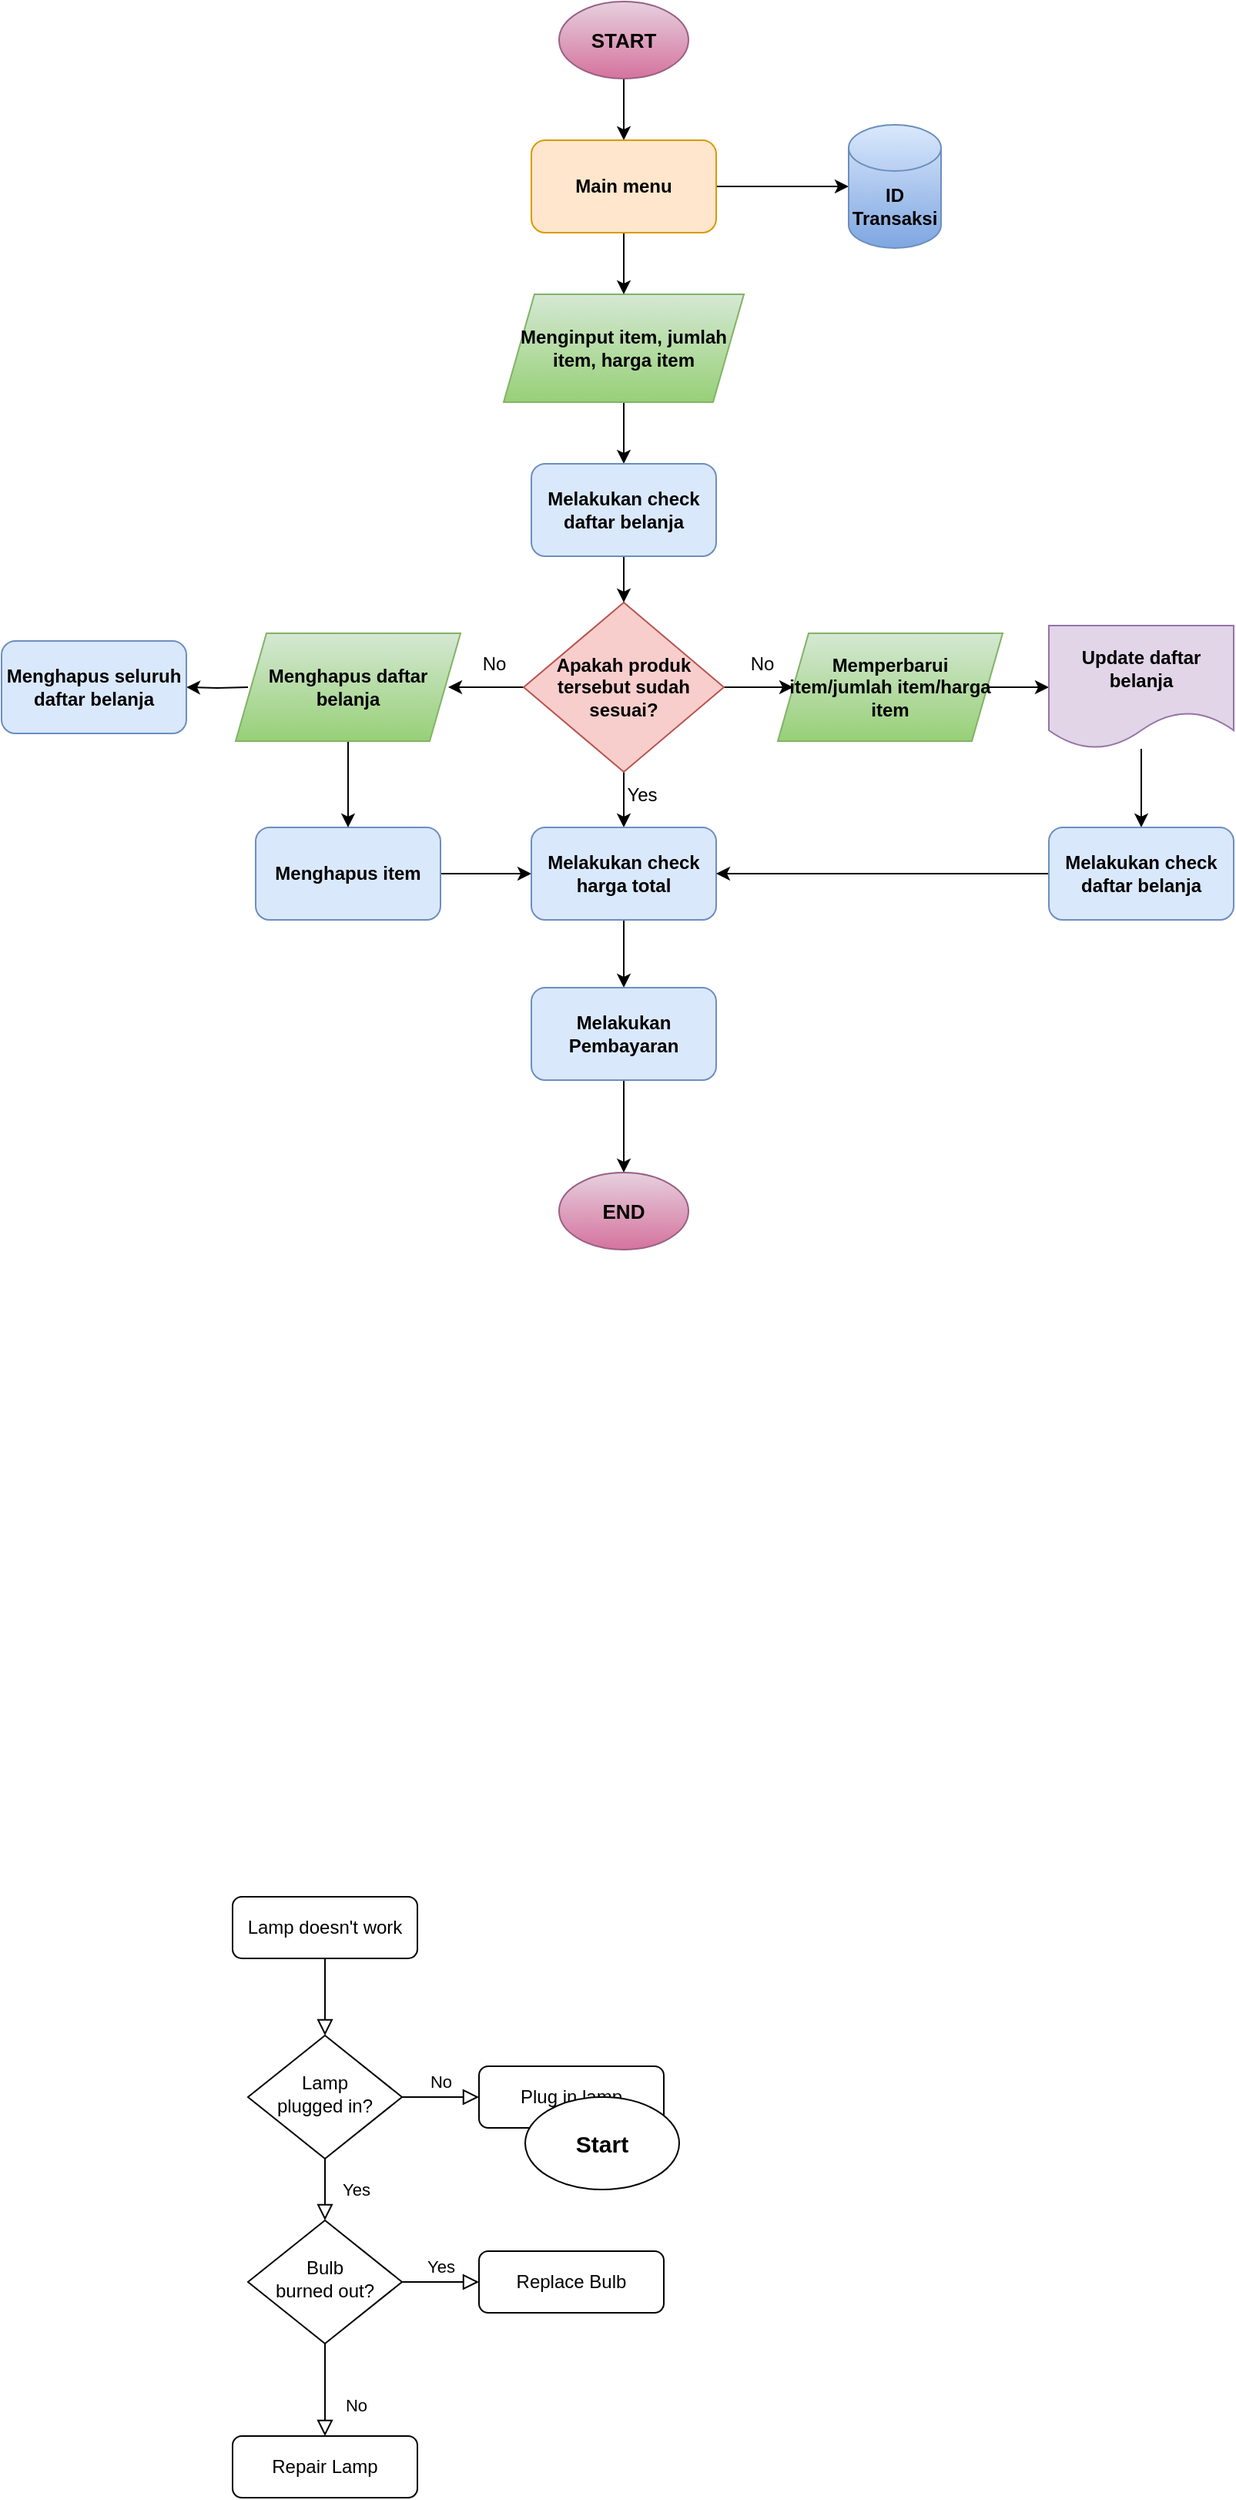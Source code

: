 <mxfile version="21.2.1" type="github">
  <diagram id="C5RBs43oDa-KdzZeNtuy" name="Page-1">
    <mxGraphModel dx="1120" dy="1645" grid="1" gridSize="10" guides="1" tooltips="1" connect="1" arrows="1" fold="1" page="1" pageScale="1" pageWidth="827" pageHeight="1169" math="0" shadow="0">
      <root>
        <mxCell id="WIyWlLk6GJQsqaUBKTNV-0" />
        <mxCell id="WIyWlLk6GJQsqaUBKTNV-1" parent="WIyWlLk6GJQsqaUBKTNV-0" />
        <mxCell id="WIyWlLk6GJQsqaUBKTNV-2" value="" style="rounded=0;html=1;jettySize=auto;orthogonalLoop=1;fontSize=11;endArrow=block;endFill=0;endSize=8;strokeWidth=1;shadow=0;labelBackgroundColor=none;edgeStyle=orthogonalEdgeStyle;" parent="WIyWlLk6GJQsqaUBKTNV-1" source="WIyWlLk6GJQsqaUBKTNV-3" target="WIyWlLk6GJQsqaUBKTNV-6" edge="1">
          <mxGeometry relative="1" as="geometry" />
        </mxCell>
        <mxCell id="WIyWlLk6GJQsqaUBKTNV-3" value="Lamp doesn&#39;t work" style="rounded=1;whiteSpace=wrap;html=1;fontSize=12;glass=0;strokeWidth=1;shadow=0;" parent="WIyWlLk6GJQsqaUBKTNV-1" vertex="1">
          <mxGeometry x="160" y="80" width="120" height="40" as="geometry" />
        </mxCell>
        <mxCell id="WIyWlLk6GJQsqaUBKTNV-4" value="Yes" style="rounded=0;html=1;jettySize=auto;orthogonalLoop=1;fontSize=11;endArrow=block;endFill=0;endSize=8;strokeWidth=1;shadow=0;labelBackgroundColor=none;edgeStyle=orthogonalEdgeStyle;" parent="WIyWlLk6GJQsqaUBKTNV-1" source="WIyWlLk6GJQsqaUBKTNV-6" target="WIyWlLk6GJQsqaUBKTNV-10" edge="1">
          <mxGeometry y="20" relative="1" as="geometry">
            <mxPoint as="offset" />
          </mxGeometry>
        </mxCell>
        <mxCell id="WIyWlLk6GJQsqaUBKTNV-5" value="No" style="edgeStyle=orthogonalEdgeStyle;rounded=0;html=1;jettySize=auto;orthogonalLoop=1;fontSize=11;endArrow=block;endFill=0;endSize=8;strokeWidth=1;shadow=0;labelBackgroundColor=none;" parent="WIyWlLk6GJQsqaUBKTNV-1" source="WIyWlLk6GJQsqaUBKTNV-6" target="WIyWlLk6GJQsqaUBKTNV-7" edge="1">
          <mxGeometry y="10" relative="1" as="geometry">
            <mxPoint as="offset" />
          </mxGeometry>
        </mxCell>
        <mxCell id="WIyWlLk6GJQsqaUBKTNV-6" value="Lamp&lt;br&gt;plugged in?" style="rhombus;whiteSpace=wrap;html=1;shadow=0;fontFamily=Helvetica;fontSize=12;align=center;strokeWidth=1;spacing=6;spacingTop=-4;" parent="WIyWlLk6GJQsqaUBKTNV-1" vertex="1">
          <mxGeometry x="170" y="170" width="100" height="80" as="geometry" />
        </mxCell>
        <mxCell id="WIyWlLk6GJQsqaUBKTNV-7" value="Plug in lamp" style="rounded=1;whiteSpace=wrap;html=1;fontSize=12;glass=0;strokeWidth=1;shadow=0;" parent="WIyWlLk6GJQsqaUBKTNV-1" vertex="1">
          <mxGeometry x="320" y="190" width="120" height="40" as="geometry" />
        </mxCell>
        <mxCell id="WIyWlLk6GJQsqaUBKTNV-8" value="No" style="rounded=0;html=1;jettySize=auto;orthogonalLoop=1;fontSize=11;endArrow=block;endFill=0;endSize=8;strokeWidth=1;shadow=0;labelBackgroundColor=none;edgeStyle=orthogonalEdgeStyle;" parent="WIyWlLk6GJQsqaUBKTNV-1" source="WIyWlLk6GJQsqaUBKTNV-10" target="WIyWlLk6GJQsqaUBKTNV-11" edge="1">
          <mxGeometry x="0.333" y="20" relative="1" as="geometry">
            <mxPoint as="offset" />
          </mxGeometry>
        </mxCell>
        <mxCell id="WIyWlLk6GJQsqaUBKTNV-9" value="Yes" style="edgeStyle=orthogonalEdgeStyle;rounded=0;html=1;jettySize=auto;orthogonalLoop=1;fontSize=11;endArrow=block;endFill=0;endSize=8;strokeWidth=1;shadow=0;labelBackgroundColor=none;" parent="WIyWlLk6GJQsqaUBKTNV-1" source="WIyWlLk6GJQsqaUBKTNV-10" target="WIyWlLk6GJQsqaUBKTNV-12" edge="1">
          <mxGeometry y="10" relative="1" as="geometry">
            <mxPoint as="offset" />
          </mxGeometry>
        </mxCell>
        <mxCell id="WIyWlLk6GJQsqaUBKTNV-10" value="Bulb&lt;br&gt;burned out?" style="rhombus;whiteSpace=wrap;html=1;shadow=0;fontFamily=Helvetica;fontSize=12;align=center;strokeWidth=1;spacing=6;spacingTop=-4;" parent="WIyWlLk6GJQsqaUBKTNV-1" vertex="1">
          <mxGeometry x="170" y="290" width="100" height="80" as="geometry" />
        </mxCell>
        <mxCell id="WIyWlLk6GJQsqaUBKTNV-11" value="Repair Lamp" style="rounded=1;whiteSpace=wrap;html=1;fontSize=12;glass=0;strokeWidth=1;shadow=0;" parent="WIyWlLk6GJQsqaUBKTNV-1" vertex="1">
          <mxGeometry x="160" y="430" width="120" height="40" as="geometry" />
        </mxCell>
        <mxCell id="WIyWlLk6GJQsqaUBKTNV-12" value="Replace Bulb" style="rounded=1;whiteSpace=wrap;html=1;fontSize=12;glass=0;strokeWidth=1;shadow=0;" parent="WIyWlLk6GJQsqaUBKTNV-1" vertex="1">
          <mxGeometry x="320" y="310" width="120" height="40" as="geometry" />
        </mxCell>
        <mxCell id="am3S3aHEDR8n3VXrEkU1-0" value="&lt;b&gt;&lt;font style=&quot;font-size: 15px;&quot;&gt;Start&lt;/font&gt;&lt;/b&gt;" style="ellipse;whiteSpace=wrap;html=1;" vertex="1" parent="WIyWlLk6GJQsqaUBKTNV-1">
          <mxGeometry x="350" y="210" width="100" height="60" as="geometry" />
        </mxCell>
        <mxCell id="am3S3aHEDR8n3VXrEkU1-23" value="" style="edgeStyle=orthogonalEdgeStyle;rounded=0;orthogonalLoop=1;jettySize=auto;html=1;" edge="1" parent="WIyWlLk6GJQsqaUBKTNV-1" source="am3S3aHEDR8n3VXrEkU1-1" target="am3S3aHEDR8n3VXrEkU1-3">
          <mxGeometry relative="1" as="geometry" />
        </mxCell>
        <mxCell id="am3S3aHEDR8n3VXrEkU1-1" value="&lt;b&gt;&lt;font style=&quot;font-size: 13px;&quot;&gt;START&lt;/font&gt;&lt;/b&gt;" style="ellipse;whiteSpace=wrap;html=1;fillColor=#e6d0de;strokeColor=#996185;gradientColor=#d5739d;" vertex="1" parent="WIyWlLk6GJQsqaUBKTNV-1">
          <mxGeometry x="372" y="-1150" width="84" height="50" as="geometry" />
        </mxCell>
        <mxCell id="am3S3aHEDR8n3VXrEkU1-27" value="" style="edgeStyle=orthogonalEdgeStyle;rounded=0;orthogonalLoop=1;jettySize=auto;html=1;" edge="1" parent="WIyWlLk6GJQsqaUBKTNV-1" source="am3S3aHEDR8n3VXrEkU1-2" target="am3S3aHEDR8n3VXrEkU1-17">
          <mxGeometry relative="1" as="geometry" />
        </mxCell>
        <mxCell id="am3S3aHEDR8n3VXrEkU1-2" value="&lt;b&gt;Menginput item, jumlah item, harga item&lt;/b&gt;" style="shape=parallelogram;perimeter=parallelogramPerimeter;whiteSpace=wrap;html=1;fixedSize=1;fillColor=#d5e8d4;strokeColor=#82b366;gradientColor=#97d077;" vertex="1" parent="WIyWlLk6GJQsqaUBKTNV-1">
          <mxGeometry x="336" y="-960" width="156" height="70" as="geometry" />
        </mxCell>
        <mxCell id="am3S3aHEDR8n3VXrEkU1-24" value="" style="edgeStyle=orthogonalEdgeStyle;rounded=0;orthogonalLoop=1;jettySize=auto;html=1;" edge="1" parent="WIyWlLk6GJQsqaUBKTNV-1" source="am3S3aHEDR8n3VXrEkU1-3" target="am3S3aHEDR8n3VXrEkU1-5">
          <mxGeometry relative="1" as="geometry" />
        </mxCell>
        <mxCell id="am3S3aHEDR8n3VXrEkU1-25" value="" style="edgeStyle=orthogonalEdgeStyle;rounded=0;orthogonalLoop=1;jettySize=auto;html=1;" edge="1" parent="WIyWlLk6GJQsqaUBKTNV-1" source="am3S3aHEDR8n3VXrEkU1-3" target="am3S3aHEDR8n3VXrEkU1-2">
          <mxGeometry relative="1" as="geometry" />
        </mxCell>
        <mxCell id="am3S3aHEDR8n3VXrEkU1-3" value="&lt;b&gt;Main menu&lt;/b&gt;" style="rounded=1;whiteSpace=wrap;html=1;fillColor=#ffe6cc;strokeColor=#d79b00;" vertex="1" parent="WIyWlLk6GJQsqaUBKTNV-1">
          <mxGeometry x="354" y="-1060" width="120" height="60" as="geometry" />
        </mxCell>
        <mxCell id="am3S3aHEDR8n3VXrEkU1-29" value="" style="edgeStyle=orthogonalEdgeStyle;rounded=0;orthogonalLoop=1;jettySize=auto;html=1;" edge="1" parent="WIyWlLk6GJQsqaUBKTNV-1" source="am3S3aHEDR8n3VXrEkU1-4" target="am3S3aHEDR8n3VXrEkU1-18">
          <mxGeometry relative="1" as="geometry" />
        </mxCell>
        <mxCell id="am3S3aHEDR8n3VXrEkU1-32" value="" style="edgeStyle=orthogonalEdgeStyle;rounded=0;orthogonalLoop=1;jettySize=auto;html=1;" edge="1" parent="WIyWlLk6GJQsqaUBKTNV-1" source="am3S3aHEDR8n3VXrEkU1-4">
          <mxGeometry relative="1" as="geometry">
            <mxPoint x="300" y="-705" as="targetPoint" />
          </mxGeometry>
        </mxCell>
        <mxCell id="am3S3aHEDR8n3VXrEkU1-35" value="" style="edgeStyle=orthogonalEdgeStyle;rounded=0;orthogonalLoop=1;jettySize=auto;html=1;" edge="1" parent="WIyWlLk6GJQsqaUBKTNV-1" source="am3S3aHEDR8n3VXrEkU1-4" target="am3S3aHEDR8n3VXrEkU1-7">
          <mxGeometry relative="1" as="geometry" />
        </mxCell>
        <mxCell id="am3S3aHEDR8n3VXrEkU1-4" value="&lt;b&gt;Apakah produk tersebut sudah sesuai?&lt;/b&gt;" style="rhombus;whiteSpace=wrap;html=1;fillColor=#f8cecc;strokeColor=#b85450;" vertex="1" parent="WIyWlLk6GJQsqaUBKTNV-1">
          <mxGeometry x="349" y="-760" width="130" height="110" as="geometry" />
        </mxCell>
        <mxCell id="am3S3aHEDR8n3VXrEkU1-5" value="&lt;b&gt;ID Transaksi&lt;/b&gt;" style="shape=cylinder3;whiteSpace=wrap;html=1;boundedLbl=1;backgroundOutline=1;size=15;fillColor=#dae8fc;strokeColor=#6c8ebf;gradientColor=#7ea6e0;" vertex="1" parent="WIyWlLk6GJQsqaUBKTNV-1">
          <mxGeometry x="560" y="-1070" width="60" height="80" as="geometry" />
        </mxCell>
        <mxCell id="am3S3aHEDR8n3VXrEkU1-36" value="" style="edgeStyle=orthogonalEdgeStyle;rounded=0;orthogonalLoop=1;jettySize=auto;html=1;" edge="1" parent="WIyWlLk6GJQsqaUBKTNV-1" source="am3S3aHEDR8n3VXrEkU1-7" target="am3S3aHEDR8n3VXrEkU1-16">
          <mxGeometry relative="1" as="geometry" />
        </mxCell>
        <mxCell id="am3S3aHEDR8n3VXrEkU1-7" value="&lt;b&gt;Memperbarui item/jumlah item/harga item&lt;/b&gt;" style="shape=parallelogram;perimeter=parallelogramPerimeter;whiteSpace=wrap;html=1;fixedSize=1;fillColor=#d5e8d4;gradientColor=#97d077;strokeColor=#82b366;" vertex="1" parent="WIyWlLk6GJQsqaUBKTNV-1">
          <mxGeometry x="514" y="-740" width="146" height="70" as="geometry" />
        </mxCell>
        <mxCell id="am3S3aHEDR8n3VXrEkU1-33" value="" style="edgeStyle=orthogonalEdgeStyle;rounded=0;orthogonalLoop=1;jettySize=auto;html=1;" edge="1" parent="WIyWlLk6GJQsqaUBKTNV-1" target="am3S3aHEDR8n3VXrEkU1-13">
          <mxGeometry relative="1" as="geometry">
            <mxPoint x="170" y="-705" as="sourcePoint" />
          </mxGeometry>
        </mxCell>
        <mxCell id="am3S3aHEDR8n3VXrEkU1-13" value="&lt;b&gt;Menghapus seluruh daftar belanja&lt;/b&gt;" style="rounded=1;whiteSpace=wrap;html=1;fillColor=#dae8fc;strokeColor=#6c8ebf;" vertex="1" parent="WIyWlLk6GJQsqaUBKTNV-1">
          <mxGeometry x="10" y="-735" width="120" height="60" as="geometry" />
        </mxCell>
        <mxCell id="am3S3aHEDR8n3VXrEkU1-42" value="" style="edgeStyle=orthogonalEdgeStyle;rounded=0;orthogonalLoop=1;jettySize=auto;html=1;" edge="1" parent="WIyWlLk6GJQsqaUBKTNV-1" source="am3S3aHEDR8n3VXrEkU1-15" target="am3S3aHEDR8n3VXrEkU1-18">
          <mxGeometry relative="1" as="geometry" />
        </mxCell>
        <mxCell id="am3S3aHEDR8n3VXrEkU1-15" value="&lt;b&gt;Menghapus item&lt;/b&gt;" style="rounded=1;whiteSpace=wrap;html=1;fillColor=#dae8fc;strokeColor=#6c8ebf;" vertex="1" parent="WIyWlLk6GJQsqaUBKTNV-1">
          <mxGeometry x="175" y="-614" width="120" height="60" as="geometry" />
        </mxCell>
        <mxCell id="am3S3aHEDR8n3VXrEkU1-37" value="" style="edgeStyle=orthogonalEdgeStyle;rounded=0;orthogonalLoop=1;jettySize=auto;html=1;" edge="1" parent="WIyWlLk6GJQsqaUBKTNV-1" source="am3S3aHEDR8n3VXrEkU1-16" target="am3S3aHEDR8n3VXrEkU1-21">
          <mxGeometry relative="1" as="geometry" />
        </mxCell>
        <mxCell id="am3S3aHEDR8n3VXrEkU1-16" value="&lt;b&gt;Update daftar belanja&lt;/b&gt;" style="shape=document;whiteSpace=wrap;html=1;boundedLbl=1;fillColor=#e1d5e7;strokeColor=#9673a6;" vertex="1" parent="WIyWlLk6GJQsqaUBKTNV-1">
          <mxGeometry x="690" y="-745" width="120" height="80" as="geometry" />
        </mxCell>
        <mxCell id="am3S3aHEDR8n3VXrEkU1-28" value="" style="edgeStyle=orthogonalEdgeStyle;rounded=0;orthogonalLoop=1;jettySize=auto;html=1;" edge="1" parent="WIyWlLk6GJQsqaUBKTNV-1" source="am3S3aHEDR8n3VXrEkU1-17" target="am3S3aHEDR8n3VXrEkU1-4">
          <mxGeometry relative="1" as="geometry" />
        </mxCell>
        <mxCell id="am3S3aHEDR8n3VXrEkU1-17" value="&lt;b&gt;Melakukan check daftar belanja&lt;/b&gt;" style="rounded=1;whiteSpace=wrap;html=1;fillColor=#dae8fc;strokeColor=#6c8ebf;" vertex="1" parent="WIyWlLk6GJQsqaUBKTNV-1">
          <mxGeometry x="354" y="-850" width="120" height="60" as="geometry" />
        </mxCell>
        <mxCell id="am3S3aHEDR8n3VXrEkU1-30" value="" style="edgeStyle=orthogonalEdgeStyle;rounded=0;orthogonalLoop=1;jettySize=auto;html=1;" edge="1" parent="WIyWlLk6GJQsqaUBKTNV-1" source="am3S3aHEDR8n3VXrEkU1-18" target="am3S3aHEDR8n3VXrEkU1-19">
          <mxGeometry relative="1" as="geometry" />
        </mxCell>
        <mxCell id="am3S3aHEDR8n3VXrEkU1-18" value="&lt;b&gt;Melakukan check harga total&lt;/b&gt;" style="rounded=1;whiteSpace=wrap;html=1;fillColor=#dae8fc;strokeColor=#6c8ebf;" vertex="1" parent="WIyWlLk6GJQsqaUBKTNV-1">
          <mxGeometry x="354" y="-614" width="120" height="60" as="geometry" />
        </mxCell>
        <mxCell id="am3S3aHEDR8n3VXrEkU1-31" value="" style="edgeStyle=orthogonalEdgeStyle;rounded=0;orthogonalLoop=1;jettySize=auto;html=1;" edge="1" parent="WIyWlLk6GJQsqaUBKTNV-1" source="am3S3aHEDR8n3VXrEkU1-19" target="am3S3aHEDR8n3VXrEkU1-20">
          <mxGeometry relative="1" as="geometry" />
        </mxCell>
        <mxCell id="am3S3aHEDR8n3VXrEkU1-19" value="&lt;b&gt;Melakukan Pembayaran&lt;/b&gt;" style="rounded=1;whiteSpace=wrap;html=1;fillColor=#dae8fc;strokeColor=#6c8ebf;" vertex="1" parent="WIyWlLk6GJQsqaUBKTNV-1">
          <mxGeometry x="354" y="-510" width="120" height="60" as="geometry" />
        </mxCell>
        <mxCell id="am3S3aHEDR8n3VXrEkU1-20" value="&lt;b&gt;&lt;font style=&quot;font-size: 13px;&quot;&gt;END&lt;/font&gt;&lt;/b&gt;" style="ellipse;whiteSpace=wrap;html=1;fillColor=#e6d0de;strokeColor=#996185;gradientColor=#d5739d;" vertex="1" parent="WIyWlLk6GJQsqaUBKTNV-1">
          <mxGeometry x="372" y="-390" width="84" height="50" as="geometry" />
        </mxCell>
        <mxCell id="am3S3aHEDR8n3VXrEkU1-41" style="edgeStyle=orthogonalEdgeStyle;rounded=0;orthogonalLoop=1;jettySize=auto;html=1;" edge="1" parent="WIyWlLk6GJQsqaUBKTNV-1" source="am3S3aHEDR8n3VXrEkU1-21" target="am3S3aHEDR8n3VXrEkU1-18">
          <mxGeometry relative="1" as="geometry" />
        </mxCell>
        <mxCell id="am3S3aHEDR8n3VXrEkU1-21" value="&lt;b&gt;Melakukan check daftar belanja&lt;/b&gt;" style="rounded=1;whiteSpace=wrap;html=1;fillColor=#dae8fc;strokeColor=#6c8ebf;" vertex="1" parent="WIyWlLk6GJQsqaUBKTNV-1">
          <mxGeometry x="690" y="-614" width="120" height="60" as="geometry" />
        </mxCell>
        <mxCell id="am3S3aHEDR8n3VXrEkU1-43" value="No" style="text;html=1;strokeColor=none;fillColor=none;align=center;verticalAlign=middle;whiteSpace=wrap;rounded=0;" vertex="1" parent="WIyWlLk6GJQsqaUBKTNV-1">
          <mxGeometry x="300" y="-735" width="60" height="30" as="geometry" />
        </mxCell>
        <mxCell id="am3S3aHEDR8n3VXrEkU1-44" value="No" style="text;html=1;strokeColor=none;fillColor=none;align=center;verticalAlign=middle;whiteSpace=wrap;rounded=0;" vertex="1" parent="WIyWlLk6GJQsqaUBKTNV-1">
          <mxGeometry x="474" y="-735" width="60" height="30" as="geometry" />
        </mxCell>
        <mxCell id="am3S3aHEDR8n3VXrEkU1-45" value="Yes" style="text;html=1;strokeColor=none;fillColor=none;align=center;verticalAlign=middle;whiteSpace=wrap;rounded=0;" vertex="1" parent="WIyWlLk6GJQsqaUBKTNV-1">
          <mxGeometry x="396" y="-650" width="60" height="30" as="geometry" />
        </mxCell>
        <mxCell id="am3S3aHEDR8n3VXrEkU1-48" value="" style="edgeStyle=orthogonalEdgeStyle;rounded=0;orthogonalLoop=1;jettySize=auto;html=1;" edge="1" parent="WIyWlLk6GJQsqaUBKTNV-1" source="am3S3aHEDR8n3VXrEkU1-47" target="am3S3aHEDR8n3VXrEkU1-15">
          <mxGeometry relative="1" as="geometry" />
        </mxCell>
        <mxCell id="am3S3aHEDR8n3VXrEkU1-47" value="&lt;b&gt;Menghapus daftar belanja&lt;/b&gt;" style="shape=parallelogram;perimeter=parallelogramPerimeter;whiteSpace=wrap;html=1;fixedSize=1;fillColor=#d5e8d4;gradientColor=#97d077;strokeColor=#82b366;" vertex="1" parent="WIyWlLk6GJQsqaUBKTNV-1">
          <mxGeometry x="162" y="-740" width="146" height="70" as="geometry" />
        </mxCell>
      </root>
    </mxGraphModel>
  </diagram>
</mxfile>
